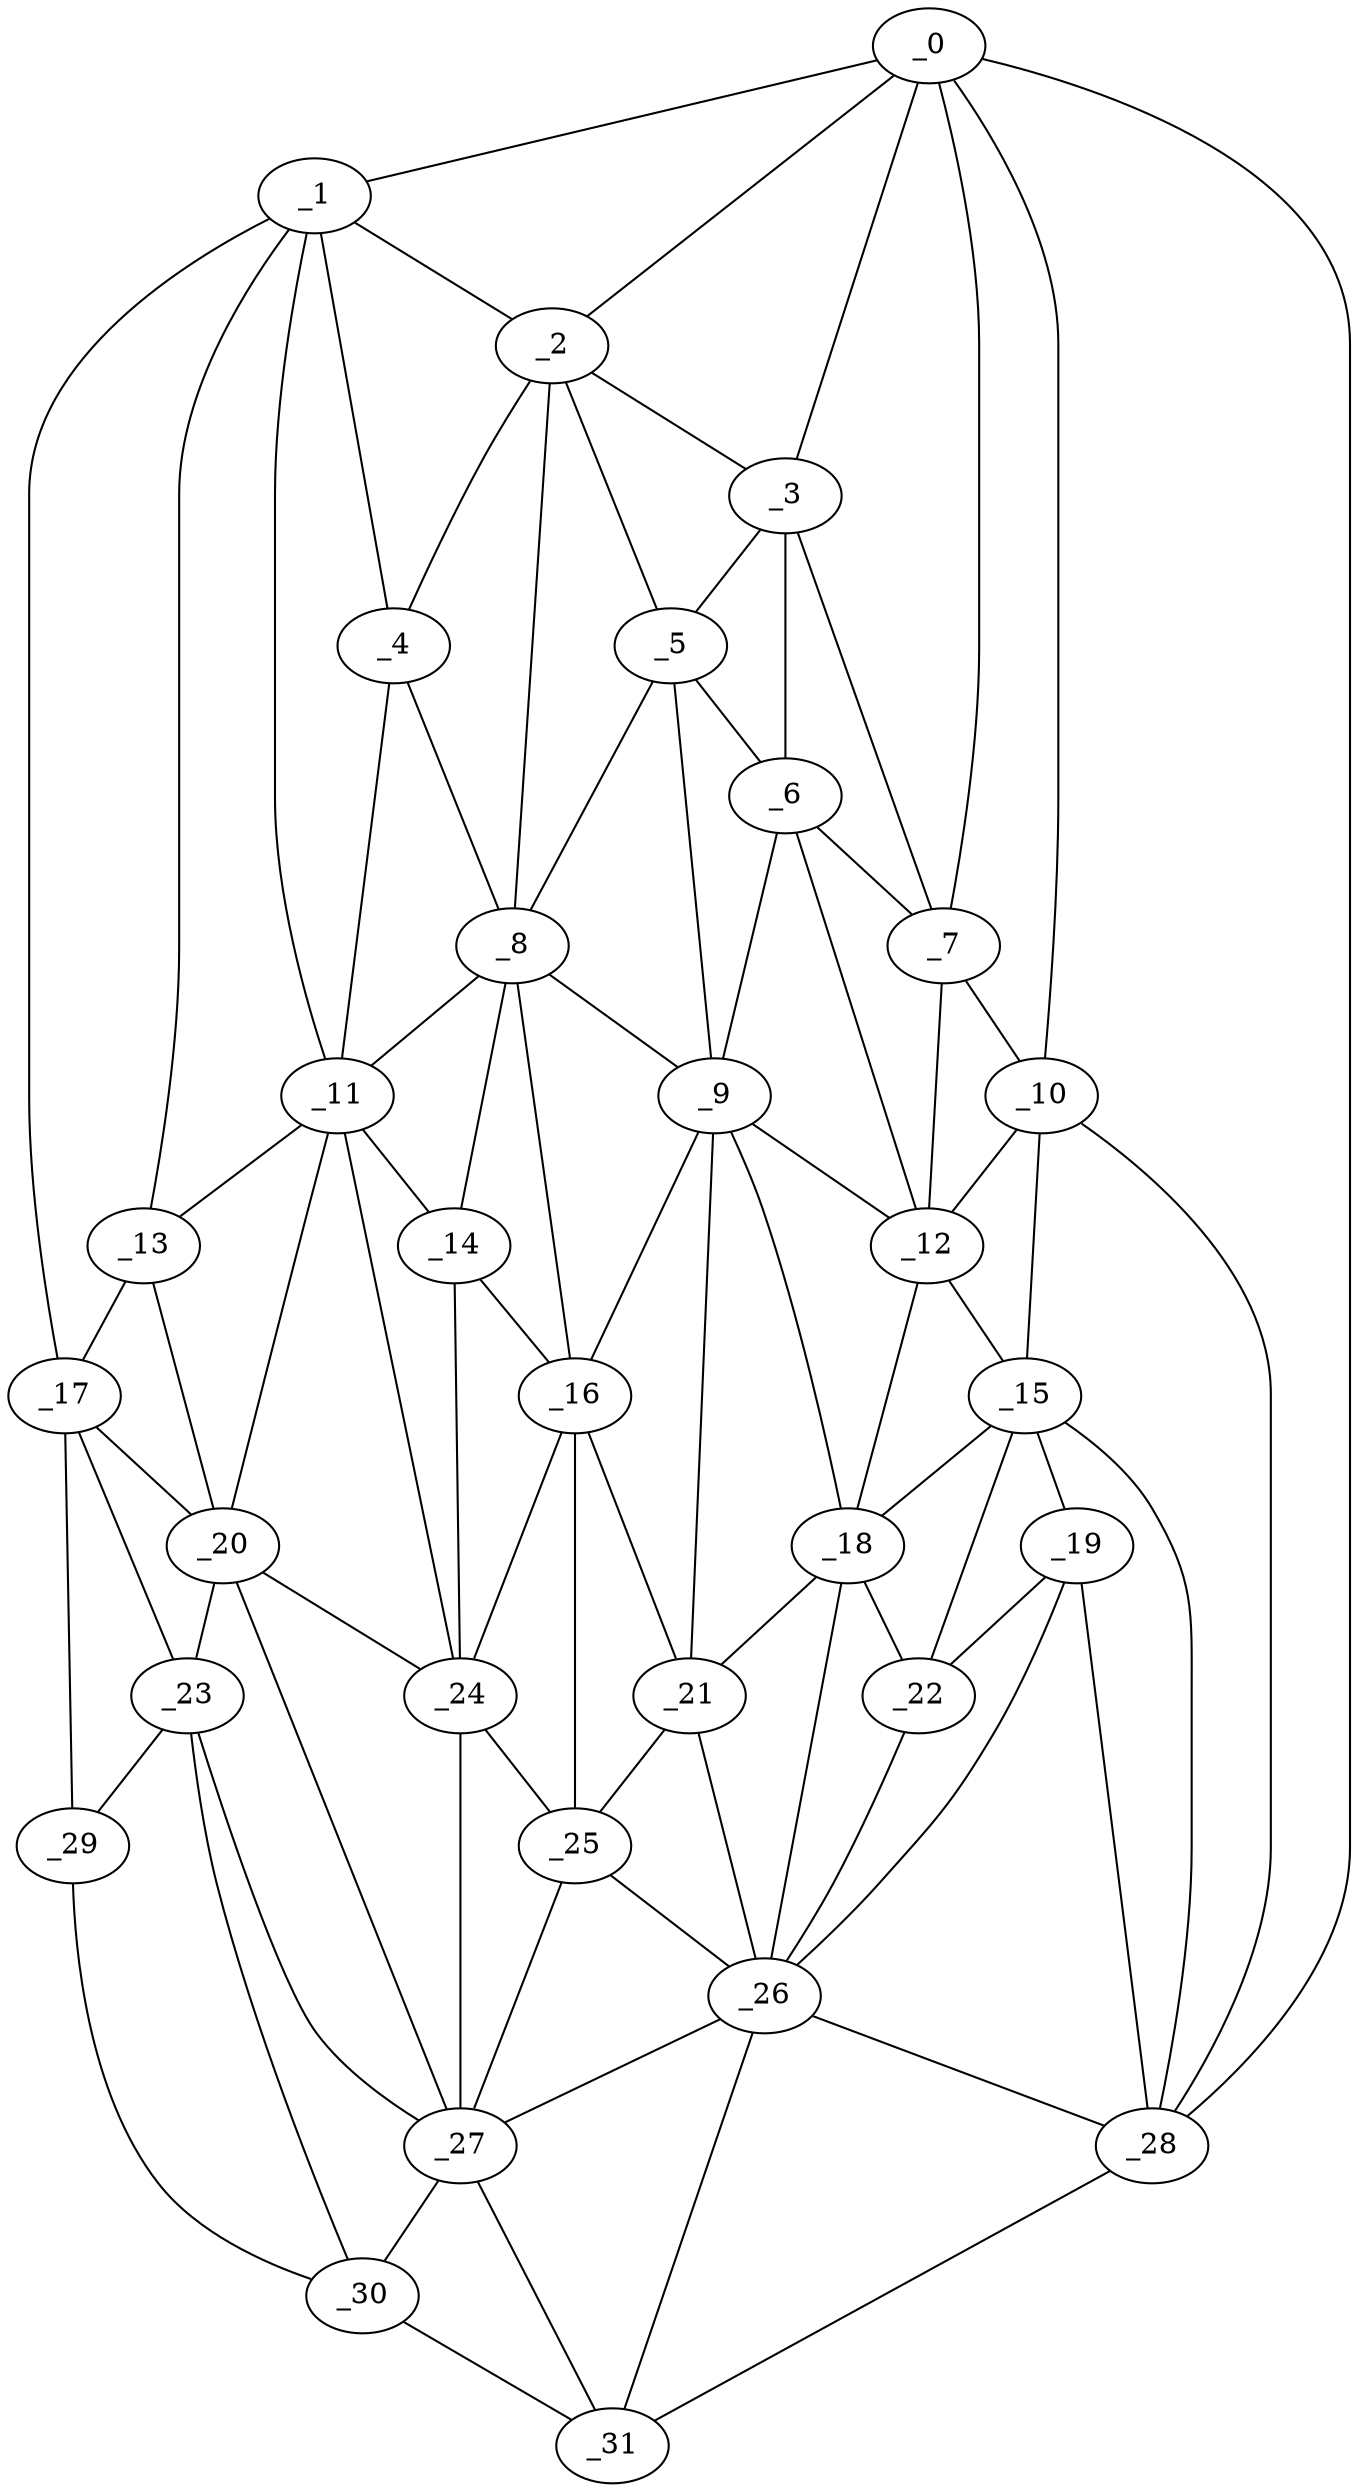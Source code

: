 graph "obj9__15.gxl" {
	_0	 [x=26,
		y=115];
	_1	 [x=27,
		y=30];
	_0 -- _1	 [valence=1];
	_2	 [x=29,
		y=69];
	_0 -- _2	 [valence=2];
	_3	 [x=29,
		y=87];
	_0 -- _3	 [valence=2];
	_7	 [x=49,
		y=104];
	_0 -- _7	 [valence=2];
	_10	 [x=57,
		y=107];
	_0 -- _10	 [valence=1];
	_28	 [x=98,
		y=123];
	_0 -- _28	 [valence=1];
	_1 -- _2	 [valence=1];
	_4	 [x=43,
		y=53];
	_1 -- _4	 [valence=1];
	_11	 [x=58,
		y=41];
	_1 -- _11	 [valence=2];
	_13	 [x=64,
		y=18];
	_1 -- _13	 [valence=1];
	_17	 [x=68,
		y=12];
	_1 -- _17	 [valence=1];
	_2 -- _3	 [valence=2];
	_2 -- _4	 [valence=2];
	_5	 [x=46,
		y=78];
	_2 -- _5	 [valence=2];
	_8	 [x=52,
		y=60];
	_2 -- _8	 [valence=1];
	_3 -- _5	 [valence=1];
	_6	 [x=47,
		y=88];
	_3 -- _6	 [valence=2];
	_3 -- _7	 [valence=2];
	_4 -- _8	 [valence=1];
	_4 -- _11	 [valence=2];
	_5 -- _6	 [valence=2];
	_5 -- _8	 [valence=2];
	_9	 [x=57,
		y=80];
	_5 -- _9	 [valence=2];
	_6 -- _7	 [valence=1];
	_6 -- _9	 [valence=2];
	_12	 [x=58,
		y=88];
	_6 -- _12	 [valence=2];
	_7 -- _10	 [valence=2];
	_7 -- _12	 [valence=2];
	_8 -- _9	 [valence=1];
	_8 -- _11	 [valence=2];
	_14	 [x=64,
		y=54];
	_8 -- _14	 [valence=2];
	_16	 [x=66,
		y=62];
	_8 -- _16	 [valence=2];
	_9 -- _12	 [valence=1];
	_9 -- _16	 [valence=2];
	_18	 [x=70,
		y=90];
	_9 -- _18	 [valence=2];
	_21	 [x=73,
		y=78];
	_9 -- _21	 [valence=1];
	_10 -- _12	 [valence=2];
	_15	 [x=64,
		y=107];
	_10 -- _15	 [valence=2];
	_10 -- _28	 [valence=2];
	_11 -- _13	 [valence=2];
	_11 -- _14	 [valence=1];
	_20	 [x=73,
		y=19];
	_11 -- _20	 [valence=2];
	_24	 [x=76,
		y=55];
	_11 -- _24	 [valence=2];
	_12 -- _15	 [valence=2];
	_12 -- _18	 [valence=1];
	_13 -- _17	 [valence=1];
	_13 -- _20	 [valence=2];
	_14 -- _16	 [valence=1];
	_14 -- _24	 [valence=2];
	_15 -- _18	 [valence=2];
	_19	 [x=70,
		y=107];
	_15 -- _19	 [valence=2];
	_22	 [x=75,
		y=98];
	_15 -- _22	 [valence=2];
	_15 -- _28	 [valence=2];
	_16 -- _21	 [valence=1];
	_16 -- _24	 [valence=2];
	_25	 [x=76,
		y=61];
	_16 -- _25	 [valence=2];
	_17 -- _20	 [valence=2];
	_23	 [x=76,
		y=15];
	_17 -- _23	 [valence=1];
	_29	 [x=100,
		y=13];
	_17 -- _29	 [valence=1];
	_18 -- _21	 [valence=2];
	_18 -- _22	 [valence=1];
	_26	 [x=90,
		y=94];
	_18 -- _26	 [valence=2];
	_19 -- _22	 [valence=1];
	_19 -- _26	 [valence=2];
	_19 -- _28	 [valence=1];
	_20 -- _23	 [valence=2];
	_20 -- _24	 [valence=2];
	_27	 [x=96,
		y=38];
	_20 -- _27	 [valence=2];
	_21 -- _25	 [valence=2];
	_21 -- _26	 [valence=1];
	_22 -- _26	 [valence=2];
	_23 -- _27	 [valence=2];
	_23 -- _29	 [valence=2];
	_30	 [x=103,
		y=21];
	_23 -- _30	 [valence=2];
	_24 -- _25	 [valence=2];
	_24 -- _27	 [valence=2];
	_25 -- _26	 [valence=2];
	_25 -- _27	 [valence=1];
	_26 -- _27	 [valence=2];
	_26 -- _28	 [valence=2];
	_31	 [x=104,
		y=112];
	_26 -- _31	 [valence=1];
	_27 -- _30	 [valence=1];
	_27 -- _31	 [valence=1];
	_28 -- _31	 [valence=1];
	_29 -- _30	 [valence=1];
	_30 -- _31	 [valence=1];
}
